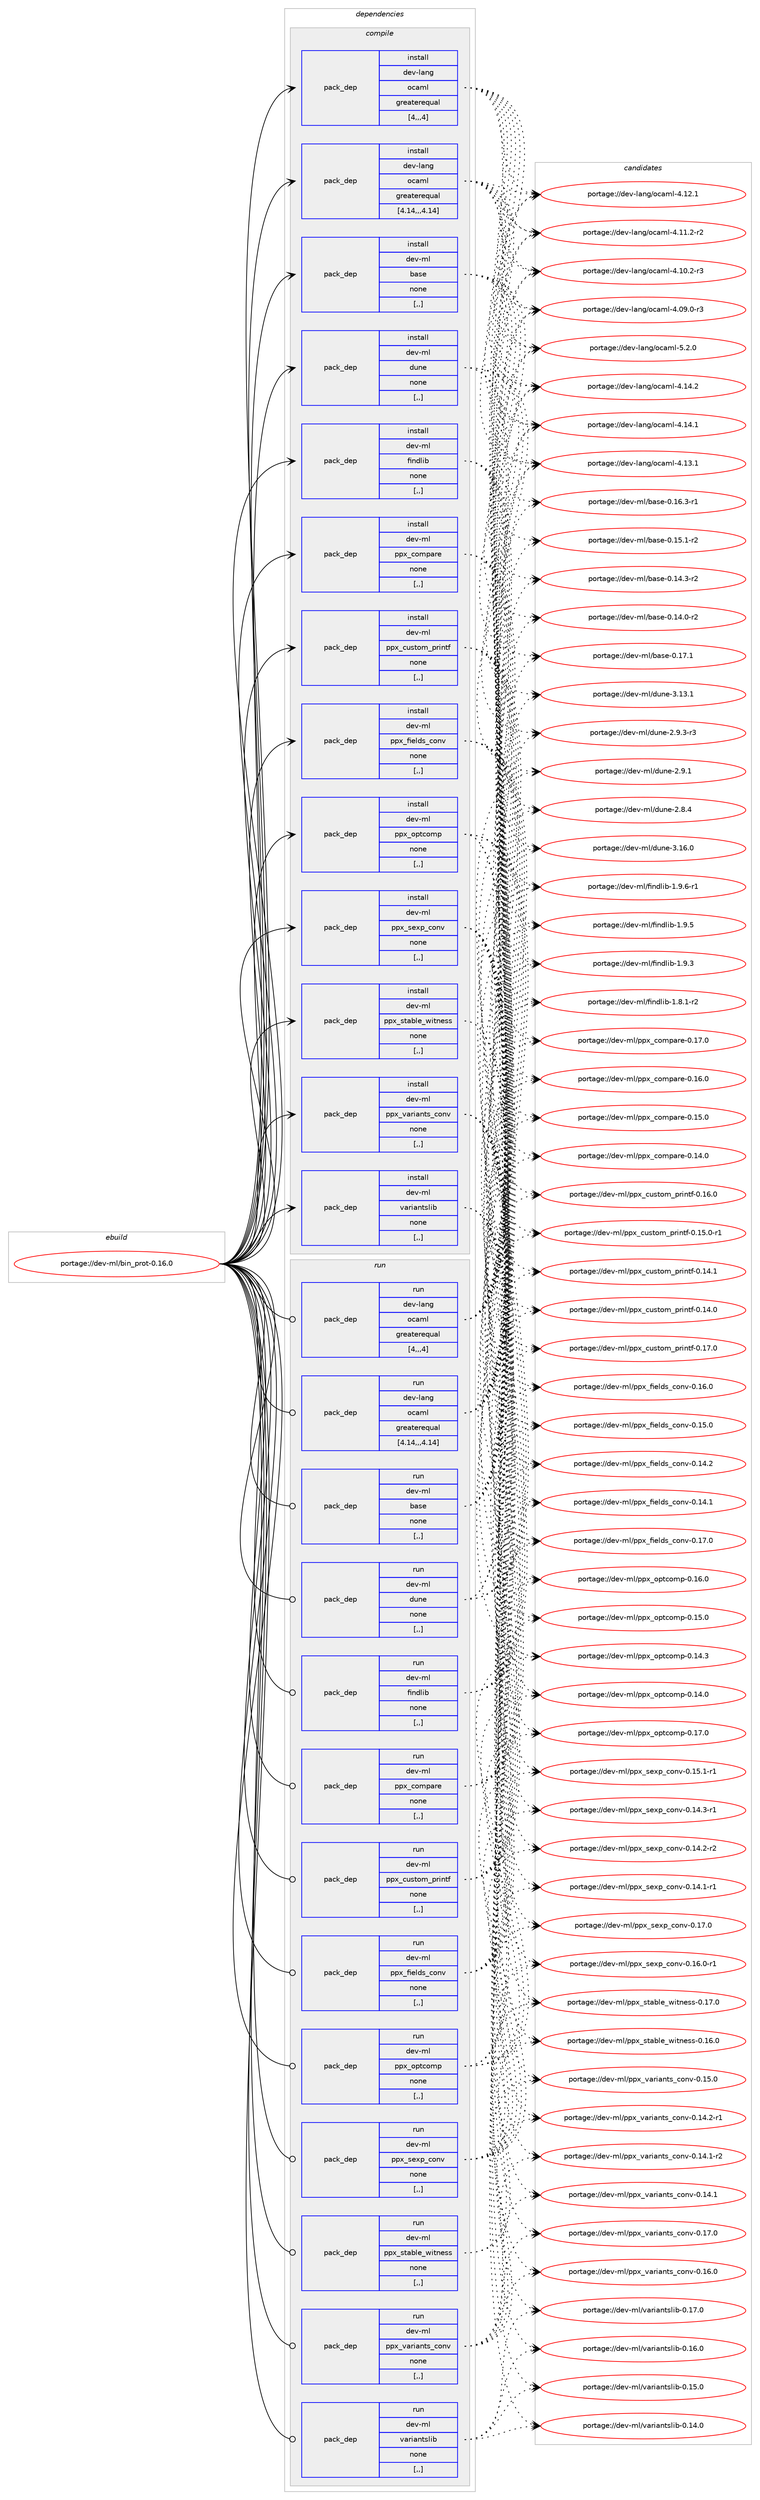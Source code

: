 digraph prolog {

# *************
# Graph options
# *************

newrank=true;
concentrate=true;
compound=true;
graph [rankdir=LR,fontname=Helvetica,fontsize=10,ranksep=1.5];#, ranksep=2.5, nodesep=0.2];
edge  [arrowhead=vee];
node  [fontname=Helvetica,fontsize=10];

# **********
# The ebuild
# **********

subgraph cluster_leftcol {
color=gray;
label=<<i>ebuild</i>>;
id [label="portage://dev-ml/bin_prot-0.16.0", color=red, width=4, href="../dev-ml/bin_prot-0.16.0.svg"];
}

# ****************
# The dependencies
# ****************

subgraph cluster_midcol {
color=gray;
label=<<i>dependencies</i>>;
subgraph cluster_compile {
fillcolor="#eeeeee";
style=filled;
label=<<i>compile</i>>;
subgraph pack447820 {
dependency612063 [label=<<TABLE BORDER="0" CELLBORDER="1" CELLSPACING="0" CELLPADDING="4" WIDTH="220"><TR><TD ROWSPAN="6" CELLPADDING="30">pack_dep</TD></TR><TR><TD WIDTH="110">install</TD></TR><TR><TD>dev-lang</TD></TR><TR><TD>ocaml</TD></TR><TR><TD>greaterequal</TD></TR><TR><TD>[4,,,4]</TD></TR></TABLE>>, shape=none, color=blue];
}
id:e -> dependency612063:w [weight=20,style="solid",arrowhead="vee"];
subgraph pack447821 {
dependency612064 [label=<<TABLE BORDER="0" CELLBORDER="1" CELLSPACING="0" CELLPADDING="4" WIDTH="220"><TR><TD ROWSPAN="6" CELLPADDING="30">pack_dep</TD></TR><TR><TD WIDTH="110">install</TD></TR><TR><TD>dev-lang</TD></TR><TR><TD>ocaml</TD></TR><TR><TD>greaterequal</TD></TR><TR><TD>[4.14,,,4.14]</TD></TR></TABLE>>, shape=none, color=blue];
}
id:e -> dependency612064:w [weight=20,style="solid",arrowhead="vee"];
subgraph pack447822 {
dependency612065 [label=<<TABLE BORDER="0" CELLBORDER="1" CELLSPACING="0" CELLPADDING="4" WIDTH="220"><TR><TD ROWSPAN="6" CELLPADDING="30">pack_dep</TD></TR><TR><TD WIDTH="110">install</TD></TR><TR><TD>dev-ml</TD></TR><TR><TD>base</TD></TR><TR><TD>none</TD></TR><TR><TD>[,,]</TD></TR></TABLE>>, shape=none, color=blue];
}
id:e -> dependency612065:w [weight=20,style="solid",arrowhead="vee"];
subgraph pack447823 {
dependency612066 [label=<<TABLE BORDER="0" CELLBORDER="1" CELLSPACING="0" CELLPADDING="4" WIDTH="220"><TR><TD ROWSPAN="6" CELLPADDING="30">pack_dep</TD></TR><TR><TD WIDTH="110">install</TD></TR><TR><TD>dev-ml</TD></TR><TR><TD>dune</TD></TR><TR><TD>none</TD></TR><TR><TD>[,,]</TD></TR></TABLE>>, shape=none, color=blue];
}
id:e -> dependency612066:w [weight=20,style="solid",arrowhead="vee"];
subgraph pack447824 {
dependency612067 [label=<<TABLE BORDER="0" CELLBORDER="1" CELLSPACING="0" CELLPADDING="4" WIDTH="220"><TR><TD ROWSPAN="6" CELLPADDING="30">pack_dep</TD></TR><TR><TD WIDTH="110">install</TD></TR><TR><TD>dev-ml</TD></TR><TR><TD>findlib</TD></TR><TR><TD>none</TD></TR><TR><TD>[,,]</TD></TR></TABLE>>, shape=none, color=blue];
}
id:e -> dependency612067:w [weight=20,style="solid",arrowhead="vee"];
subgraph pack447825 {
dependency612068 [label=<<TABLE BORDER="0" CELLBORDER="1" CELLSPACING="0" CELLPADDING="4" WIDTH="220"><TR><TD ROWSPAN="6" CELLPADDING="30">pack_dep</TD></TR><TR><TD WIDTH="110">install</TD></TR><TR><TD>dev-ml</TD></TR><TR><TD>ppx_compare</TD></TR><TR><TD>none</TD></TR><TR><TD>[,,]</TD></TR></TABLE>>, shape=none, color=blue];
}
id:e -> dependency612068:w [weight=20,style="solid",arrowhead="vee"];
subgraph pack447826 {
dependency612069 [label=<<TABLE BORDER="0" CELLBORDER="1" CELLSPACING="0" CELLPADDING="4" WIDTH="220"><TR><TD ROWSPAN="6" CELLPADDING="30">pack_dep</TD></TR><TR><TD WIDTH="110">install</TD></TR><TR><TD>dev-ml</TD></TR><TR><TD>ppx_custom_printf</TD></TR><TR><TD>none</TD></TR><TR><TD>[,,]</TD></TR></TABLE>>, shape=none, color=blue];
}
id:e -> dependency612069:w [weight=20,style="solid",arrowhead="vee"];
subgraph pack447827 {
dependency612070 [label=<<TABLE BORDER="0" CELLBORDER="1" CELLSPACING="0" CELLPADDING="4" WIDTH="220"><TR><TD ROWSPAN="6" CELLPADDING="30">pack_dep</TD></TR><TR><TD WIDTH="110">install</TD></TR><TR><TD>dev-ml</TD></TR><TR><TD>ppx_fields_conv</TD></TR><TR><TD>none</TD></TR><TR><TD>[,,]</TD></TR></TABLE>>, shape=none, color=blue];
}
id:e -> dependency612070:w [weight=20,style="solid",arrowhead="vee"];
subgraph pack447828 {
dependency612071 [label=<<TABLE BORDER="0" CELLBORDER="1" CELLSPACING="0" CELLPADDING="4" WIDTH="220"><TR><TD ROWSPAN="6" CELLPADDING="30">pack_dep</TD></TR><TR><TD WIDTH="110">install</TD></TR><TR><TD>dev-ml</TD></TR><TR><TD>ppx_optcomp</TD></TR><TR><TD>none</TD></TR><TR><TD>[,,]</TD></TR></TABLE>>, shape=none, color=blue];
}
id:e -> dependency612071:w [weight=20,style="solid",arrowhead="vee"];
subgraph pack447829 {
dependency612072 [label=<<TABLE BORDER="0" CELLBORDER="1" CELLSPACING="0" CELLPADDING="4" WIDTH="220"><TR><TD ROWSPAN="6" CELLPADDING="30">pack_dep</TD></TR><TR><TD WIDTH="110">install</TD></TR><TR><TD>dev-ml</TD></TR><TR><TD>ppx_sexp_conv</TD></TR><TR><TD>none</TD></TR><TR><TD>[,,]</TD></TR></TABLE>>, shape=none, color=blue];
}
id:e -> dependency612072:w [weight=20,style="solid",arrowhead="vee"];
subgraph pack447830 {
dependency612073 [label=<<TABLE BORDER="0" CELLBORDER="1" CELLSPACING="0" CELLPADDING="4" WIDTH="220"><TR><TD ROWSPAN="6" CELLPADDING="30">pack_dep</TD></TR><TR><TD WIDTH="110">install</TD></TR><TR><TD>dev-ml</TD></TR><TR><TD>ppx_stable_witness</TD></TR><TR><TD>none</TD></TR><TR><TD>[,,]</TD></TR></TABLE>>, shape=none, color=blue];
}
id:e -> dependency612073:w [weight=20,style="solid",arrowhead="vee"];
subgraph pack447831 {
dependency612074 [label=<<TABLE BORDER="0" CELLBORDER="1" CELLSPACING="0" CELLPADDING="4" WIDTH="220"><TR><TD ROWSPAN="6" CELLPADDING="30">pack_dep</TD></TR><TR><TD WIDTH="110">install</TD></TR><TR><TD>dev-ml</TD></TR><TR><TD>ppx_variants_conv</TD></TR><TR><TD>none</TD></TR><TR><TD>[,,]</TD></TR></TABLE>>, shape=none, color=blue];
}
id:e -> dependency612074:w [weight=20,style="solid",arrowhead="vee"];
subgraph pack447832 {
dependency612075 [label=<<TABLE BORDER="0" CELLBORDER="1" CELLSPACING="0" CELLPADDING="4" WIDTH="220"><TR><TD ROWSPAN="6" CELLPADDING="30">pack_dep</TD></TR><TR><TD WIDTH="110">install</TD></TR><TR><TD>dev-ml</TD></TR><TR><TD>variantslib</TD></TR><TR><TD>none</TD></TR><TR><TD>[,,]</TD></TR></TABLE>>, shape=none, color=blue];
}
id:e -> dependency612075:w [weight=20,style="solid",arrowhead="vee"];
}
subgraph cluster_compileandrun {
fillcolor="#eeeeee";
style=filled;
label=<<i>compile and run</i>>;
}
subgraph cluster_run {
fillcolor="#eeeeee";
style=filled;
label=<<i>run</i>>;
subgraph pack447833 {
dependency612076 [label=<<TABLE BORDER="0" CELLBORDER="1" CELLSPACING="0" CELLPADDING="4" WIDTH="220"><TR><TD ROWSPAN="6" CELLPADDING="30">pack_dep</TD></TR><TR><TD WIDTH="110">run</TD></TR><TR><TD>dev-lang</TD></TR><TR><TD>ocaml</TD></TR><TR><TD>greaterequal</TD></TR><TR><TD>[4,,,4]</TD></TR></TABLE>>, shape=none, color=blue];
}
id:e -> dependency612076:w [weight=20,style="solid",arrowhead="odot"];
subgraph pack447834 {
dependency612077 [label=<<TABLE BORDER="0" CELLBORDER="1" CELLSPACING="0" CELLPADDING="4" WIDTH="220"><TR><TD ROWSPAN="6" CELLPADDING="30">pack_dep</TD></TR><TR><TD WIDTH="110">run</TD></TR><TR><TD>dev-lang</TD></TR><TR><TD>ocaml</TD></TR><TR><TD>greaterequal</TD></TR><TR><TD>[4.14,,,4.14]</TD></TR></TABLE>>, shape=none, color=blue];
}
id:e -> dependency612077:w [weight=20,style="solid",arrowhead="odot"];
subgraph pack447835 {
dependency612078 [label=<<TABLE BORDER="0" CELLBORDER="1" CELLSPACING="0" CELLPADDING="4" WIDTH="220"><TR><TD ROWSPAN="6" CELLPADDING="30">pack_dep</TD></TR><TR><TD WIDTH="110">run</TD></TR><TR><TD>dev-ml</TD></TR><TR><TD>base</TD></TR><TR><TD>none</TD></TR><TR><TD>[,,]</TD></TR></TABLE>>, shape=none, color=blue];
}
id:e -> dependency612078:w [weight=20,style="solid",arrowhead="odot"];
subgraph pack447836 {
dependency612079 [label=<<TABLE BORDER="0" CELLBORDER="1" CELLSPACING="0" CELLPADDING="4" WIDTH="220"><TR><TD ROWSPAN="6" CELLPADDING="30">pack_dep</TD></TR><TR><TD WIDTH="110">run</TD></TR><TR><TD>dev-ml</TD></TR><TR><TD>dune</TD></TR><TR><TD>none</TD></TR><TR><TD>[,,]</TD></TR></TABLE>>, shape=none, color=blue];
}
id:e -> dependency612079:w [weight=20,style="solid",arrowhead="odot"];
subgraph pack447837 {
dependency612080 [label=<<TABLE BORDER="0" CELLBORDER="1" CELLSPACING="0" CELLPADDING="4" WIDTH="220"><TR><TD ROWSPAN="6" CELLPADDING="30">pack_dep</TD></TR><TR><TD WIDTH="110">run</TD></TR><TR><TD>dev-ml</TD></TR><TR><TD>findlib</TD></TR><TR><TD>none</TD></TR><TR><TD>[,,]</TD></TR></TABLE>>, shape=none, color=blue];
}
id:e -> dependency612080:w [weight=20,style="solid",arrowhead="odot"];
subgraph pack447838 {
dependency612081 [label=<<TABLE BORDER="0" CELLBORDER="1" CELLSPACING="0" CELLPADDING="4" WIDTH="220"><TR><TD ROWSPAN="6" CELLPADDING="30">pack_dep</TD></TR><TR><TD WIDTH="110">run</TD></TR><TR><TD>dev-ml</TD></TR><TR><TD>ppx_compare</TD></TR><TR><TD>none</TD></TR><TR><TD>[,,]</TD></TR></TABLE>>, shape=none, color=blue];
}
id:e -> dependency612081:w [weight=20,style="solid",arrowhead="odot"];
subgraph pack447839 {
dependency612082 [label=<<TABLE BORDER="0" CELLBORDER="1" CELLSPACING="0" CELLPADDING="4" WIDTH="220"><TR><TD ROWSPAN="6" CELLPADDING="30">pack_dep</TD></TR><TR><TD WIDTH="110">run</TD></TR><TR><TD>dev-ml</TD></TR><TR><TD>ppx_custom_printf</TD></TR><TR><TD>none</TD></TR><TR><TD>[,,]</TD></TR></TABLE>>, shape=none, color=blue];
}
id:e -> dependency612082:w [weight=20,style="solid",arrowhead="odot"];
subgraph pack447840 {
dependency612083 [label=<<TABLE BORDER="0" CELLBORDER="1" CELLSPACING="0" CELLPADDING="4" WIDTH="220"><TR><TD ROWSPAN="6" CELLPADDING="30">pack_dep</TD></TR><TR><TD WIDTH="110">run</TD></TR><TR><TD>dev-ml</TD></TR><TR><TD>ppx_fields_conv</TD></TR><TR><TD>none</TD></TR><TR><TD>[,,]</TD></TR></TABLE>>, shape=none, color=blue];
}
id:e -> dependency612083:w [weight=20,style="solid",arrowhead="odot"];
subgraph pack447841 {
dependency612084 [label=<<TABLE BORDER="0" CELLBORDER="1" CELLSPACING="0" CELLPADDING="4" WIDTH="220"><TR><TD ROWSPAN="6" CELLPADDING="30">pack_dep</TD></TR><TR><TD WIDTH="110">run</TD></TR><TR><TD>dev-ml</TD></TR><TR><TD>ppx_optcomp</TD></TR><TR><TD>none</TD></TR><TR><TD>[,,]</TD></TR></TABLE>>, shape=none, color=blue];
}
id:e -> dependency612084:w [weight=20,style="solid",arrowhead="odot"];
subgraph pack447842 {
dependency612085 [label=<<TABLE BORDER="0" CELLBORDER="1" CELLSPACING="0" CELLPADDING="4" WIDTH="220"><TR><TD ROWSPAN="6" CELLPADDING="30">pack_dep</TD></TR><TR><TD WIDTH="110">run</TD></TR><TR><TD>dev-ml</TD></TR><TR><TD>ppx_sexp_conv</TD></TR><TR><TD>none</TD></TR><TR><TD>[,,]</TD></TR></TABLE>>, shape=none, color=blue];
}
id:e -> dependency612085:w [weight=20,style="solid",arrowhead="odot"];
subgraph pack447843 {
dependency612086 [label=<<TABLE BORDER="0" CELLBORDER="1" CELLSPACING="0" CELLPADDING="4" WIDTH="220"><TR><TD ROWSPAN="6" CELLPADDING="30">pack_dep</TD></TR><TR><TD WIDTH="110">run</TD></TR><TR><TD>dev-ml</TD></TR><TR><TD>ppx_stable_witness</TD></TR><TR><TD>none</TD></TR><TR><TD>[,,]</TD></TR></TABLE>>, shape=none, color=blue];
}
id:e -> dependency612086:w [weight=20,style="solid",arrowhead="odot"];
subgraph pack447844 {
dependency612087 [label=<<TABLE BORDER="0" CELLBORDER="1" CELLSPACING="0" CELLPADDING="4" WIDTH="220"><TR><TD ROWSPAN="6" CELLPADDING="30">pack_dep</TD></TR><TR><TD WIDTH="110">run</TD></TR><TR><TD>dev-ml</TD></TR><TR><TD>ppx_variants_conv</TD></TR><TR><TD>none</TD></TR><TR><TD>[,,]</TD></TR></TABLE>>, shape=none, color=blue];
}
id:e -> dependency612087:w [weight=20,style="solid",arrowhead="odot"];
subgraph pack447845 {
dependency612088 [label=<<TABLE BORDER="0" CELLBORDER="1" CELLSPACING="0" CELLPADDING="4" WIDTH="220"><TR><TD ROWSPAN="6" CELLPADDING="30">pack_dep</TD></TR><TR><TD WIDTH="110">run</TD></TR><TR><TD>dev-ml</TD></TR><TR><TD>variantslib</TD></TR><TR><TD>none</TD></TR><TR><TD>[,,]</TD></TR></TABLE>>, shape=none, color=blue];
}
id:e -> dependency612088:w [weight=20,style="solid",arrowhead="odot"];
}
}

# **************
# The candidates
# **************

subgraph cluster_choices {
rank=same;
color=gray;
label=<<i>candidates</i>>;

subgraph choice447820 {
color=black;
nodesep=1;
choice1001011184510897110103471119997109108455346504648 [label="portage://dev-lang/ocaml-5.2.0", color=red, width=4,href="../dev-lang/ocaml-5.2.0.svg"];
choice100101118451089711010347111999710910845524649524650 [label="portage://dev-lang/ocaml-4.14.2", color=red, width=4,href="../dev-lang/ocaml-4.14.2.svg"];
choice100101118451089711010347111999710910845524649524649 [label="portage://dev-lang/ocaml-4.14.1", color=red, width=4,href="../dev-lang/ocaml-4.14.1.svg"];
choice100101118451089711010347111999710910845524649514649 [label="portage://dev-lang/ocaml-4.13.1", color=red, width=4,href="../dev-lang/ocaml-4.13.1.svg"];
choice100101118451089711010347111999710910845524649504649 [label="portage://dev-lang/ocaml-4.12.1", color=red, width=4,href="../dev-lang/ocaml-4.12.1.svg"];
choice1001011184510897110103471119997109108455246494946504511450 [label="portage://dev-lang/ocaml-4.11.2-r2", color=red, width=4,href="../dev-lang/ocaml-4.11.2-r2.svg"];
choice1001011184510897110103471119997109108455246494846504511451 [label="portage://dev-lang/ocaml-4.10.2-r3", color=red, width=4,href="../dev-lang/ocaml-4.10.2-r3.svg"];
choice1001011184510897110103471119997109108455246485746484511451 [label="portage://dev-lang/ocaml-4.09.0-r3", color=red, width=4,href="../dev-lang/ocaml-4.09.0-r3.svg"];
dependency612063:e -> choice1001011184510897110103471119997109108455346504648:w [style=dotted,weight="100"];
dependency612063:e -> choice100101118451089711010347111999710910845524649524650:w [style=dotted,weight="100"];
dependency612063:e -> choice100101118451089711010347111999710910845524649524649:w [style=dotted,weight="100"];
dependency612063:e -> choice100101118451089711010347111999710910845524649514649:w [style=dotted,weight="100"];
dependency612063:e -> choice100101118451089711010347111999710910845524649504649:w [style=dotted,weight="100"];
dependency612063:e -> choice1001011184510897110103471119997109108455246494946504511450:w [style=dotted,weight="100"];
dependency612063:e -> choice1001011184510897110103471119997109108455246494846504511451:w [style=dotted,weight="100"];
dependency612063:e -> choice1001011184510897110103471119997109108455246485746484511451:w [style=dotted,weight="100"];
}
subgraph choice447821 {
color=black;
nodesep=1;
choice1001011184510897110103471119997109108455346504648 [label="portage://dev-lang/ocaml-5.2.0", color=red, width=4,href="../dev-lang/ocaml-5.2.0.svg"];
choice100101118451089711010347111999710910845524649524650 [label="portage://dev-lang/ocaml-4.14.2", color=red, width=4,href="../dev-lang/ocaml-4.14.2.svg"];
choice100101118451089711010347111999710910845524649524649 [label="portage://dev-lang/ocaml-4.14.1", color=red, width=4,href="../dev-lang/ocaml-4.14.1.svg"];
choice100101118451089711010347111999710910845524649514649 [label="portage://dev-lang/ocaml-4.13.1", color=red, width=4,href="../dev-lang/ocaml-4.13.1.svg"];
choice100101118451089711010347111999710910845524649504649 [label="portage://dev-lang/ocaml-4.12.1", color=red, width=4,href="../dev-lang/ocaml-4.12.1.svg"];
choice1001011184510897110103471119997109108455246494946504511450 [label="portage://dev-lang/ocaml-4.11.2-r2", color=red, width=4,href="../dev-lang/ocaml-4.11.2-r2.svg"];
choice1001011184510897110103471119997109108455246494846504511451 [label="portage://dev-lang/ocaml-4.10.2-r3", color=red, width=4,href="../dev-lang/ocaml-4.10.2-r3.svg"];
choice1001011184510897110103471119997109108455246485746484511451 [label="portage://dev-lang/ocaml-4.09.0-r3", color=red, width=4,href="../dev-lang/ocaml-4.09.0-r3.svg"];
dependency612064:e -> choice1001011184510897110103471119997109108455346504648:w [style=dotted,weight="100"];
dependency612064:e -> choice100101118451089711010347111999710910845524649524650:w [style=dotted,weight="100"];
dependency612064:e -> choice100101118451089711010347111999710910845524649524649:w [style=dotted,weight="100"];
dependency612064:e -> choice100101118451089711010347111999710910845524649514649:w [style=dotted,weight="100"];
dependency612064:e -> choice100101118451089711010347111999710910845524649504649:w [style=dotted,weight="100"];
dependency612064:e -> choice1001011184510897110103471119997109108455246494946504511450:w [style=dotted,weight="100"];
dependency612064:e -> choice1001011184510897110103471119997109108455246494846504511451:w [style=dotted,weight="100"];
dependency612064:e -> choice1001011184510897110103471119997109108455246485746484511451:w [style=dotted,weight="100"];
}
subgraph choice447822 {
color=black;
nodesep=1;
choice1001011184510910847989711510145484649554649 [label="portage://dev-ml/base-0.17.1", color=red, width=4,href="../dev-ml/base-0.17.1.svg"];
choice10010111845109108479897115101454846495446514511449 [label="portage://dev-ml/base-0.16.3-r1", color=red, width=4,href="../dev-ml/base-0.16.3-r1.svg"];
choice10010111845109108479897115101454846495346494511450 [label="portage://dev-ml/base-0.15.1-r2", color=red, width=4,href="../dev-ml/base-0.15.1-r2.svg"];
choice10010111845109108479897115101454846495246514511450 [label="portage://dev-ml/base-0.14.3-r2", color=red, width=4,href="../dev-ml/base-0.14.3-r2.svg"];
choice10010111845109108479897115101454846495246484511450 [label="portage://dev-ml/base-0.14.0-r2", color=red, width=4,href="../dev-ml/base-0.14.0-r2.svg"];
dependency612065:e -> choice1001011184510910847989711510145484649554649:w [style=dotted,weight="100"];
dependency612065:e -> choice10010111845109108479897115101454846495446514511449:w [style=dotted,weight="100"];
dependency612065:e -> choice10010111845109108479897115101454846495346494511450:w [style=dotted,weight="100"];
dependency612065:e -> choice10010111845109108479897115101454846495246514511450:w [style=dotted,weight="100"];
dependency612065:e -> choice10010111845109108479897115101454846495246484511450:w [style=dotted,weight="100"];
}
subgraph choice447823 {
color=black;
nodesep=1;
choice100101118451091084710011711010145514649544648 [label="portage://dev-ml/dune-3.16.0", color=red, width=4,href="../dev-ml/dune-3.16.0.svg"];
choice100101118451091084710011711010145514649514649 [label="portage://dev-ml/dune-3.13.1", color=red, width=4,href="../dev-ml/dune-3.13.1.svg"];
choice10010111845109108471001171101014550465746514511451 [label="portage://dev-ml/dune-2.9.3-r3", color=red, width=4,href="../dev-ml/dune-2.9.3-r3.svg"];
choice1001011184510910847100117110101455046574649 [label="portage://dev-ml/dune-2.9.1", color=red, width=4,href="../dev-ml/dune-2.9.1.svg"];
choice1001011184510910847100117110101455046564652 [label="portage://dev-ml/dune-2.8.4", color=red, width=4,href="../dev-ml/dune-2.8.4.svg"];
dependency612066:e -> choice100101118451091084710011711010145514649544648:w [style=dotted,weight="100"];
dependency612066:e -> choice100101118451091084710011711010145514649514649:w [style=dotted,weight="100"];
dependency612066:e -> choice10010111845109108471001171101014550465746514511451:w [style=dotted,weight="100"];
dependency612066:e -> choice1001011184510910847100117110101455046574649:w [style=dotted,weight="100"];
dependency612066:e -> choice1001011184510910847100117110101455046564652:w [style=dotted,weight="100"];
}
subgraph choice447824 {
color=black;
nodesep=1;
choice1001011184510910847102105110100108105984549465746544511449 [label="portage://dev-ml/findlib-1.9.6-r1", color=red, width=4,href="../dev-ml/findlib-1.9.6-r1.svg"];
choice100101118451091084710210511010010810598454946574653 [label="portage://dev-ml/findlib-1.9.5", color=red, width=4,href="../dev-ml/findlib-1.9.5.svg"];
choice100101118451091084710210511010010810598454946574651 [label="portage://dev-ml/findlib-1.9.3", color=red, width=4,href="../dev-ml/findlib-1.9.3.svg"];
choice1001011184510910847102105110100108105984549465646494511450 [label="portage://dev-ml/findlib-1.8.1-r2", color=red, width=4,href="../dev-ml/findlib-1.8.1-r2.svg"];
dependency612067:e -> choice1001011184510910847102105110100108105984549465746544511449:w [style=dotted,weight="100"];
dependency612067:e -> choice100101118451091084710210511010010810598454946574653:w [style=dotted,weight="100"];
dependency612067:e -> choice100101118451091084710210511010010810598454946574651:w [style=dotted,weight="100"];
dependency612067:e -> choice1001011184510910847102105110100108105984549465646494511450:w [style=dotted,weight="100"];
}
subgraph choice447825 {
color=black;
nodesep=1;
choice100101118451091084711211212095991111091129711410145484649554648 [label="portage://dev-ml/ppx_compare-0.17.0", color=red, width=4,href="../dev-ml/ppx_compare-0.17.0.svg"];
choice100101118451091084711211212095991111091129711410145484649544648 [label="portage://dev-ml/ppx_compare-0.16.0", color=red, width=4,href="../dev-ml/ppx_compare-0.16.0.svg"];
choice100101118451091084711211212095991111091129711410145484649534648 [label="portage://dev-ml/ppx_compare-0.15.0", color=red, width=4,href="../dev-ml/ppx_compare-0.15.0.svg"];
choice100101118451091084711211212095991111091129711410145484649524648 [label="portage://dev-ml/ppx_compare-0.14.0", color=red, width=4,href="../dev-ml/ppx_compare-0.14.0.svg"];
dependency612068:e -> choice100101118451091084711211212095991111091129711410145484649554648:w [style=dotted,weight="100"];
dependency612068:e -> choice100101118451091084711211212095991111091129711410145484649544648:w [style=dotted,weight="100"];
dependency612068:e -> choice100101118451091084711211212095991111091129711410145484649534648:w [style=dotted,weight="100"];
dependency612068:e -> choice100101118451091084711211212095991111091129711410145484649524648:w [style=dotted,weight="100"];
}
subgraph choice447826 {
color=black;
nodesep=1;
choice100101118451091084711211212095991171151161111099511211410511011610245484649554648 [label="portage://dev-ml/ppx_custom_printf-0.17.0", color=red, width=4,href="../dev-ml/ppx_custom_printf-0.17.0.svg"];
choice100101118451091084711211212095991171151161111099511211410511011610245484649544648 [label="portage://dev-ml/ppx_custom_printf-0.16.0", color=red, width=4,href="../dev-ml/ppx_custom_printf-0.16.0.svg"];
choice1001011184510910847112112120959911711511611110995112114105110116102454846495346484511449 [label="portage://dev-ml/ppx_custom_printf-0.15.0-r1", color=red, width=4,href="../dev-ml/ppx_custom_printf-0.15.0-r1.svg"];
choice100101118451091084711211212095991171151161111099511211410511011610245484649524649 [label="portage://dev-ml/ppx_custom_printf-0.14.1", color=red, width=4,href="../dev-ml/ppx_custom_printf-0.14.1.svg"];
choice100101118451091084711211212095991171151161111099511211410511011610245484649524648 [label="portage://dev-ml/ppx_custom_printf-0.14.0", color=red, width=4,href="../dev-ml/ppx_custom_printf-0.14.0.svg"];
dependency612069:e -> choice100101118451091084711211212095991171151161111099511211410511011610245484649554648:w [style=dotted,weight="100"];
dependency612069:e -> choice100101118451091084711211212095991171151161111099511211410511011610245484649544648:w [style=dotted,weight="100"];
dependency612069:e -> choice1001011184510910847112112120959911711511611110995112114105110116102454846495346484511449:w [style=dotted,weight="100"];
dependency612069:e -> choice100101118451091084711211212095991171151161111099511211410511011610245484649524649:w [style=dotted,weight="100"];
dependency612069:e -> choice100101118451091084711211212095991171151161111099511211410511011610245484649524648:w [style=dotted,weight="100"];
}
subgraph choice447827 {
color=black;
nodesep=1;
choice100101118451091084711211212095102105101108100115959911111011845484649554648 [label="portage://dev-ml/ppx_fields_conv-0.17.0", color=red, width=4,href="../dev-ml/ppx_fields_conv-0.17.0.svg"];
choice100101118451091084711211212095102105101108100115959911111011845484649544648 [label="portage://dev-ml/ppx_fields_conv-0.16.0", color=red, width=4,href="../dev-ml/ppx_fields_conv-0.16.0.svg"];
choice100101118451091084711211212095102105101108100115959911111011845484649534648 [label="portage://dev-ml/ppx_fields_conv-0.15.0", color=red, width=4,href="../dev-ml/ppx_fields_conv-0.15.0.svg"];
choice100101118451091084711211212095102105101108100115959911111011845484649524650 [label="portage://dev-ml/ppx_fields_conv-0.14.2", color=red, width=4,href="../dev-ml/ppx_fields_conv-0.14.2.svg"];
choice100101118451091084711211212095102105101108100115959911111011845484649524649 [label="portage://dev-ml/ppx_fields_conv-0.14.1", color=red, width=4,href="../dev-ml/ppx_fields_conv-0.14.1.svg"];
dependency612070:e -> choice100101118451091084711211212095102105101108100115959911111011845484649554648:w [style=dotted,weight="100"];
dependency612070:e -> choice100101118451091084711211212095102105101108100115959911111011845484649544648:w [style=dotted,weight="100"];
dependency612070:e -> choice100101118451091084711211212095102105101108100115959911111011845484649534648:w [style=dotted,weight="100"];
dependency612070:e -> choice100101118451091084711211212095102105101108100115959911111011845484649524650:w [style=dotted,weight="100"];
dependency612070:e -> choice100101118451091084711211212095102105101108100115959911111011845484649524649:w [style=dotted,weight="100"];
}
subgraph choice447828 {
color=black;
nodesep=1;
choice1001011184510910847112112120951111121169911110911245484649554648 [label="portage://dev-ml/ppx_optcomp-0.17.0", color=red, width=4,href="../dev-ml/ppx_optcomp-0.17.0.svg"];
choice1001011184510910847112112120951111121169911110911245484649544648 [label="portage://dev-ml/ppx_optcomp-0.16.0", color=red, width=4,href="../dev-ml/ppx_optcomp-0.16.0.svg"];
choice1001011184510910847112112120951111121169911110911245484649534648 [label="portage://dev-ml/ppx_optcomp-0.15.0", color=red, width=4,href="../dev-ml/ppx_optcomp-0.15.0.svg"];
choice1001011184510910847112112120951111121169911110911245484649524651 [label="portage://dev-ml/ppx_optcomp-0.14.3", color=red, width=4,href="../dev-ml/ppx_optcomp-0.14.3.svg"];
choice1001011184510910847112112120951111121169911110911245484649524648 [label="portage://dev-ml/ppx_optcomp-0.14.0", color=red, width=4,href="../dev-ml/ppx_optcomp-0.14.0.svg"];
dependency612071:e -> choice1001011184510910847112112120951111121169911110911245484649554648:w [style=dotted,weight="100"];
dependency612071:e -> choice1001011184510910847112112120951111121169911110911245484649544648:w [style=dotted,weight="100"];
dependency612071:e -> choice1001011184510910847112112120951111121169911110911245484649534648:w [style=dotted,weight="100"];
dependency612071:e -> choice1001011184510910847112112120951111121169911110911245484649524651:w [style=dotted,weight="100"];
dependency612071:e -> choice1001011184510910847112112120951111121169911110911245484649524648:w [style=dotted,weight="100"];
}
subgraph choice447829 {
color=black;
nodesep=1;
choice100101118451091084711211212095115101120112959911111011845484649554648 [label="portage://dev-ml/ppx_sexp_conv-0.17.0", color=red, width=4,href="../dev-ml/ppx_sexp_conv-0.17.0.svg"];
choice1001011184510910847112112120951151011201129599111110118454846495446484511449 [label="portage://dev-ml/ppx_sexp_conv-0.16.0-r1", color=red, width=4,href="../dev-ml/ppx_sexp_conv-0.16.0-r1.svg"];
choice1001011184510910847112112120951151011201129599111110118454846495346494511449 [label="portage://dev-ml/ppx_sexp_conv-0.15.1-r1", color=red, width=4,href="../dev-ml/ppx_sexp_conv-0.15.1-r1.svg"];
choice1001011184510910847112112120951151011201129599111110118454846495246514511449 [label="portage://dev-ml/ppx_sexp_conv-0.14.3-r1", color=red, width=4,href="../dev-ml/ppx_sexp_conv-0.14.3-r1.svg"];
choice1001011184510910847112112120951151011201129599111110118454846495246504511450 [label="portage://dev-ml/ppx_sexp_conv-0.14.2-r2", color=red, width=4,href="../dev-ml/ppx_sexp_conv-0.14.2-r2.svg"];
choice1001011184510910847112112120951151011201129599111110118454846495246494511449 [label="portage://dev-ml/ppx_sexp_conv-0.14.1-r1", color=red, width=4,href="../dev-ml/ppx_sexp_conv-0.14.1-r1.svg"];
dependency612072:e -> choice100101118451091084711211212095115101120112959911111011845484649554648:w [style=dotted,weight="100"];
dependency612072:e -> choice1001011184510910847112112120951151011201129599111110118454846495446484511449:w [style=dotted,weight="100"];
dependency612072:e -> choice1001011184510910847112112120951151011201129599111110118454846495346494511449:w [style=dotted,weight="100"];
dependency612072:e -> choice1001011184510910847112112120951151011201129599111110118454846495246514511449:w [style=dotted,weight="100"];
dependency612072:e -> choice1001011184510910847112112120951151011201129599111110118454846495246504511450:w [style=dotted,weight="100"];
dependency612072:e -> choice1001011184510910847112112120951151011201129599111110118454846495246494511449:w [style=dotted,weight="100"];
}
subgraph choice447830 {
color=black;
nodesep=1;
choice10010111845109108471121121209511511697981081019511910511611010111511545484649554648 [label="portage://dev-ml/ppx_stable_witness-0.17.0", color=red, width=4,href="../dev-ml/ppx_stable_witness-0.17.0.svg"];
choice10010111845109108471121121209511511697981081019511910511611010111511545484649544648 [label="portage://dev-ml/ppx_stable_witness-0.16.0", color=red, width=4,href="../dev-ml/ppx_stable_witness-0.16.0.svg"];
dependency612073:e -> choice10010111845109108471121121209511511697981081019511910511611010111511545484649554648:w [style=dotted,weight="100"];
dependency612073:e -> choice10010111845109108471121121209511511697981081019511910511611010111511545484649544648:w [style=dotted,weight="100"];
}
subgraph choice447831 {
color=black;
nodesep=1;
choice1001011184510910847112112120951189711410597110116115959911111011845484649554648 [label="portage://dev-ml/ppx_variants_conv-0.17.0", color=red, width=4,href="../dev-ml/ppx_variants_conv-0.17.0.svg"];
choice1001011184510910847112112120951189711410597110116115959911111011845484649544648 [label="portage://dev-ml/ppx_variants_conv-0.16.0", color=red, width=4,href="../dev-ml/ppx_variants_conv-0.16.0.svg"];
choice1001011184510910847112112120951189711410597110116115959911111011845484649534648 [label="portage://dev-ml/ppx_variants_conv-0.15.0", color=red, width=4,href="../dev-ml/ppx_variants_conv-0.15.0.svg"];
choice10010111845109108471121121209511897114105971101161159599111110118454846495246504511449 [label="portage://dev-ml/ppx_variants_conv-0.14.2-r1", color=red, width=4,href="../dev-ml/ppx_variants_conv-0.14.2-r1.svg"];
choice10010111845109108471121121209511897114105971101161159599111110118454846495246494511450 [label="portage://dev-ml/ppx_variants_conv-0.14.1-r2", color=red, width=4,href="../dev-ml/ppx_variants_conv-0.14.1-r2.svg"];
choice1001011184510910847112112120951189711410597110116115959911111011845484649524649 [label="portage://dev-ml/ppx_variants_conv-0.14.1", color=red, width=4,href="../dev-ml/ppx_variants_conv-0.14.1.svg"];
dependency612074:e -> choice1001011184510910847112112120951189711410597110116115959911111011845484649554648:w [style=dotted,weight="100"];
dependency612074:e -> choice1001011184510910847112112120951189711410597110116115959911111011845484649544648:w [style=dotted,weight="100"];
dependency612074:e -> choice1001011184510910847112112120951189711410597110116115959911111011845484649534648:w [style=dotted,weight="100"];
dependency612074:e -> choice10010111845109108471121121209511897114105971101161159599111110118454846495246504511449:w [style=dotted,weight="100"];
dependency612074:e -> choice10010111845109108471121121209511897114105971101161159599111110118454846495246494511450:w [style=dotted,weight="100"];
dependency612074:e -> choice1001011184510910847112112120951189711410597110116115959911111011845484649524649:w [style=dotted,weight="100"];
}
subgraph choice447832 {
color=black;
nodesep=1;
choice100101118451091084711897114105971101161151081059845484649554648 [label="portage://dev-ml/variantslib-0.17.0", color=red, width=4,href="../dev-ml/variantslib-0.17.0.svg"];
choice100101118451091084711897114105971101161151081059845484649544648 [label="portage://dev-ml/variantslib-0.16.0", color=red, width=4,href="../dev-ml/variantslib-0.16.0.svg"];
choice100101118451091084711897114105971101161151081059845484649534648 [label="portage://dev-ml/variantslib-0.15.0", color=red, width=4,href="../dev-ml/variantslib-0.15.0.svg"];
choice100101118451091084711897114105971101161151081059845484649524648 [label="portage://dev-ml/variantslib-0.14.0", color=red, width=4,href="../dev-ml/variantslib-0.14.0.svg"];
dependency612075:e -> choice100101118451091084711897114105971101161151081059845484649554648:w [style=dotted,weight="100"];
dependency612075:e -> choice100101118451091084711897114105971101161151081059845484649544648:w [style=dotted,weight="100"];
dependency612075:e -> choice100101118451091084711897114105971101161151081059845484649534648:w [style=dotted,weight="100"];
dependency612075:e -> choice100101118451091084711897114105971101161151081059845484649524648:w [style=dotted,weight="100"];
}
subgraph choice447833 {
color=black;
nodesep=1;
choice1001011184510897110103471119997109108455346504648 [label="portage://dev-lang/ocaml-5.2.0", color=red, width=4,href="../dev-lang/ocaml-5.2.0.svg"];
choice100101118451089711010347111999710910845524649524650 [label="portage://dev-lang/ocaml-4.14.2", color=red, width=4,href="../dev-lang/ocaml-4.14.2.svg"];
choice100101118451089711010347111999710910845524649524649 [label="portage://dev-lang/ocaml-4.14.1", color=red, width=4,href="../dev-lang/ocaml-4.14.1.svg"];
choice100101118451089711010347111999710910845524649514649 [label="portage://dev-lang/ocaml-4.13.1", color=red, width=4,href="../dev-lang/ocaml-4.13.1.svg"];
choice100101118451089711010347111999710910845524649504649 [label="portage://dev-lang/ocaml-4.12.1", color=red, width=4,href="../dev-lang/ocaml-4.12.1.svg"];
choice1001011184510897110103471119997109108455246494946504511450 [label="portage://dev-lang/ocaml-4.11.2-r2", color=red, width=4,href="../dev-lang/ocaml-4.11.2-r2.svg"];
choice1001011184510897110103471119997109108455246494846504511451 [label="portage://dev-lang/ocaml-4.10.2-r3", color=red, width=4,href="../dev-lang/ocaml-4.10.2-r3.svg"];
choice1001011184510897110103471119997109108455246485746484511451 [label="portage://dev-lang/ocaml-4.09.0-r3", color=red, width=4,href="../dev-lang/ocaml-4.09.0-r3.svg"];
dependency612076:e -> choice1001011184510897110103471119997109108455346504648:w [style=dotted,weight="100"];
dependency612076:e -> choice100101118451089711010347111999710910845524649524650:w [style=dotted,weight="100"];
dependency612076:e -> choice100101118451089711010347111999710910845524649524649:w [style=dotted,weight="100"];
dependency612076:e -> choice100101118451089711010347111999710910845524649514649:w [style=dotted,weight="100"];
dependency612076:e -> choice100101118451089711010347111999710910845524649504649:w [style=dotted,weight="100"];
dependency612076:e -> choice1001011184510897110103471119997109108455246494946504511450:w [style=dotted,weight="100"];
dependency612076:e -> choice1001011184510897110103471119997109108455246494846504511451:w [style=dotted,weight="100"];
dependency612076:e -> choice1001011184510897110103471119997109108455246485746484511451:w [style=dotted,weight="100"];
}
subgraph choice447834 {
color=black;
nodesep=1;
choice1001011184510897110103471119997109108455346504648 [label="portage://dev-lang/ocaml-5.2.0", color=red, width=4,href="../dev-lang/ocaml-5.2.0.svg"];
choice100101118451089711010347111999710910845524649524650 [label="portage://dev-lang/ocaml-4.14.2", color=red, width=4,href="../dev-lang/ocaml-4.14.2.svg"];
choice100101118451089711010347111999710910845524649524649 [label="portage://dev-lang/ocaml-4.14.1", color=red, width=4,href="../dev-lang/ocaml-4.14.1.svg"];
choice100101118451089711010347111999710910845524649514649 [label="portage://dev-lang/ocaml-4.13.1", color=red, width=4,href="../dev-lang/ocaml-4.13.1.svg"];
choice100101118451089711010347111999710910845524649504649 [label="portage://dev-lang/ocaml-4.12.1", color=red, width=4,href="../dev-lang/ocaml-4.12.1.svg"];
choice1001011184510897110103471119997109108455246494946504511450 [label="portage://dev-lang/ocaml-4.11.2-r2", color=red, width=4,href="../dev-lang/ocaml-4.11.2-r2.svg"];
choice1001011184510897110103471119997109108455246494846504511451 [label="portage://dev-lang/ocaml-4.10.2-r3", color=red, width=4,href="../dev-lang/ocaml-4.10.2-r3.svg"];
choice1001011184510897110103471119997109108455246485746484511451 [label="portage://dev-lang/ocaml-4.09.0-r3", color=red, width=4,href="../dev-lang/ocaml-4.09.0-r3.svg"];
dependency612077:e -> choice1001011184510897110103471119997109108455346504648:w [style=dotted,weight="100"];
dependency612077:e -> choice100101118451089711010347111999710910845524649524650:w [style=dotted,weight="100"];
dependency612077:e -> choice100101118451089711010347111999710910845524649524649:w [style=dotted,weight="100"];
dependency612077:e -> choice100101118451089711010347111999710910845524649514649:w [style=dotted,weight="100"];
dependency612077:e -> choice100101118451089711010347111999710910845524649504649:w [style=dotted,weight="100"];
dependency612077:e -> choice1001011184510897110103471119997109108455246494946504511450:w [style=dotted,weight="100"];
dependency612077:e -> choice1001011184510897110103471119997109108455246494846504511451:w [style=dotted,weight="100"];
dependency612077:e -> choice1001011184510897110103471119997109108455246485746484511451:w [style=dotted,weight="100"];
}
subgraph choice447835 {
color=black;
nodesep=1;
choice1001011184510910847989711510145484649554649 [label="portage://dev-ml/base-0.17.1", color=red, width=4,href="../dev-ml/base-0.17.1.svg"];
choice10010111845109108479897115101454846495446514511449 [label="portage://dev-ml/base-0.16.3-r1", color=red, width=4,href="../dev-ml/base-0.16.3-r1.svg"];
choice10010111845109108479897115101454846495346494511450 [label="portage://dev-ml/base-0.15.1-r2", color=red, width=4,href="../dev-ml/base-0.15.1-r2.svg"];
choice10010111845109108479897115101454846495246514511450 [label="portage://dev-ml/base-0.14.3-r2", color=red, width=4,href="../dev-ml/base-0.14.3-r2.svg"];
choice10010111845109108479897115101454846495246484511450 [label="portage://dev-ml/base-0.14.0-r2", color=red, width=4,href="../dev-ml/base-0.14.0-r2.svg"];
dependency612078:e -> choice1001011184510910847989711510145484649554649:w [style=dotted,weight="100"];
dependency612078:e -> choice10010111845109108479897115101454846495446514511449:w [style=dotted,weight="100"];
dependency612078:e -> choice10010111845109108479897115101454846495346494511450:w [style=dotted,weight="100"];
dependency612078:e -> choice10010111845109108479897115101454846495246514511450:w [style=dotted,weight="100"];
dependency612078:e -> choice10010111845109108479897115101454846495246484511450:w [style=dotted,weight="100"];
}
subgraph choice447836 {
color=black;
nodesep=1;
choice100101118451091084710011711010145514649544648 [label="portage://dev-ml/dune-3.16.0", color=red, width=4,href="../dev-ml/dune-3.16.0.svg"];
choice100101118451091084710011711010145514649514649 [label="portage://dev-ml/dune-3.13.1", color=red, width=4,href="../dev-ml/dune-3.13.1.svg"];
choice10010111845109108471001171101014550465746514511451 [label="portage://dev-ml/dune-2.9.3-r3", color=red, width=4,href="../dev-ml/dune-2.9.3-r3.svg"];
choice1001011184510910847100117110101455046574649 [label="portage://dev-ml/dune-2.9.1", color=red, width=4,href="../dev-ml/dune-2.9.1.svg"];
choice1001011184510910847100117110101455046564652 [label="portage://dev-ml/dune-2.8.4", color=red, width=4,href="../dev-ml/dune-2.8.4.svg"];
dependency612079:e -> choice100101118451091084710011711010145514649544648:w [style=dotted,weight="100"];
dependency612079:e -> choice100101118451091084710011711010145514649514649:w [style=dotted,weight="100"];
dependency612079:e -> choice10010111845109108471001171101014550465746514511451:w [style=dotted,weight="100"];
dependency612079:e -> choice1001011184510910847100117110101455046574649:w [style=dotted,weight="100"];
dependency612079:e -> choice1001011184510910847100117110101455046564652:w [style=dotted,weight="100"];
}
subgraph choice447837 {
color=black;
nodesep=1;
choice1001011184510910847102105110100108105984549465746544511449 [label="portage://dev-ml/findlib-1.9.6-r1", color=red, width=4,href="../dev-ml/findlib-1.9.6-r1.svg"];
choice100101118451091084710210511010010810598454946574653 [label="portage://dev-ml/findlib-1.9.5", color=red, width=4,href="../dev-ml/findlib-1.9.5.svg"];
choice100101118451091084710210511010010810598454946574651 [label="portage://dev-ml/findlib-1.9.3", color=red, width=4,href="../dev-ml/findlib-1.9.3.svg"];
choice1001011184510910847102105110100108105984549465646494511450 [label="portage://dev-ml/findlib-1.8.1-r2", color=red, width=4,href="../dev-ml/findlib-1.8.1-r2.svg"];
dependency612080:e -> choice1001011184510910847102105110100108105984549465746544511449:w [style=dotted,weight="100"];
dependency612080:e -> choice100101118451091084710210511010010810598454946574653:w [style=dotted,weight="100"];
dependency612080:e -> choice100101118451091084710210511010010810598454946574651:w [style=dotted,weight="100"];
dependency612080:e -> choice1001011184510910847102105110100108105984549465646494511450:w [style=dotted,weight="100"];
}
subgraph choice447838 {
color=black;
nodesep=1;
choice100101118451091084711211212095991111091129711410145484649554648 [label="portage://dev-ml/ppx_compare-0.17.0", color=red, width=4,href="../dev-ml/ppx_compare-0.17.0.svg"];
choice100101118451091084711211212095991111091129711410145484649544648 [label="portage://dev-ml/ppx_compare-0.16.0", color=red, width=4,href="../dev-ml/ppx_compare-0.16.0.svg"];
choice100101118451091084711211212095991111091129711410145484649534648 [label="portage://dev-ml/ppx_compare-0.15.0", color=red, width=4,href="../dev-ml/ppx_compare-0.15.0.svg"];
choice100101118451091084711211212095991111091129711410145484649524648 [label="portage://dev-ml/ppx_compare-0.14.0", color=red, width=4,href="../dev-ml/ppx_compare-0.14.0.svg"];
dependency612081:e -> choice100101118451091084711211212095991111091129711410145484649554648:w [style=dotted,weight="100"];
dependency612081:e -> choice100101118451091084711211212095991111091129711410145484649544648:w [style=dotted,weight="100"];
dependency612081:e -> choice100101118451091084711211212095991111091129711410145484649534648:w [style=dotted,weight="100"];
dependency612081:e -> choice100101118451091084711211212095991111091129711410145484649524648:w [style=dotted,weight="100"];
}
subgraph choice447839 {
color=black;
nodesep=1;
choice100101118451091084711211212095991171151161111099511211410511011610245484649554648 [label="portage://dev-ml/ppx_custom_printf-0.17.0", color=red, width=4,href="../dev-ml/ppx_custom_printf-0.17.0.svg"];
choice100101118451091084711211212095991171151161111099511211410511011610245484649544648 [label="portage://dev-ml/ppx_custom_printf-0.16.0", color=red, width=4,href="../dev-ml/ppx_custom_printf-0.16.0.svg"];
choice1001011184510910847112112120959911711511611110995112114105110116102454846495346484511449 [label="portage://dev-ml/ppx_custom_printf-0.15.0-r1", color=red, width=4,href="../dev-ml/ppx_custom_printf-0.15.0-r1.svg"];
choice100101118451091084711211212095991171151161111099511211410511011610245484649524649 [label="portage://dev-ml/ppx_custom_printf-0.14.1", color=red, width=4,href="../dev-ml/ppx_custom_printf-0.14.1.svg"];
choice100101118451091084711211212095991171151161111099511211410511011610245484649524648 [label="portage://dev-ml/ppx_custom_printf-0.14.0", color=red, width=4,href="../dev-ml/ppx_custom_printf-0.14.0.svg"];
dependency612082:e -> choice100101118451091084711211212095991171151161111099511211410511011610245484649554648:w [style=dotted,weight="100"];
dependency612082:e -> choice100101118451091084711211212095991171151161111099511211410511011610245484649544648:w [style=dotted,weight="100"];
dependency612082:e -> choice1001011184510910847112112120959911711511611110995112114105110116102454846495346484511449:w [style=dotted,weight="100"];
dependency612082:e -> choice100101118451091084711211212095991171151161111099511211410511011610245484649524649:w [style=dotted,weight="100"];
dependency612082:e -> choice100101118451091084711211212095991171151161111099511211410511011610245484649524648:w [style=dotted,weight="100"];
}
subgraph choice447840 {
color=black;
nodesep=1;
choice100101118451091084711211212095102105101108100115959911111011845484649554648 [label="portage://dev-ml/ppx_fields_conv-0.17.0", color=red, width=4,href="../dev-ml/ppx_fields_conv-0.17.0.svg"];
choice100101118451091084711211212095102105101108100115959911111011845484649544648 [label="portage://dev-ml/ppx_fields_conv-0.16.0", color=red, width=4,href="../dev-ml/ppx_fields_conv-0.16.0.svg"];
choice100101118451091084711211212095102105101108100115959911111011845484649534648 [label="portage://dev-ml/ppx_fields_conv-0.15.0", color=red, width=4,href="../dev-ml/ppx_fields_conv-0.15.0.svg"];
choice100101118451091084711211212095102105101108100115959911111011845484649524650 [label="portage://dev-ml/ppx_fields_conv-0.14.2", color=red, width=4,href="../dev-ml/ppx_fields_conv-0.14.2.svg"];
choice100101118451091084711211212095102105101108100115959911111011845484649524649 [label="portage://dev-ml/ppx_fields_conv-0.14.1", color=red, width=4,href="../dev-ml/ppx_fields_conv-0.14.1.svg"];
dependency612083:e -> choice100101118451091084711211212095102105101108100115959911111011845484649554648:w [style=dotted,weight="100"];
dependency612083:e -> choice100101118451091084711211212095102105101108100115959911111011845484649544648:w [style=dotted,weight="100"];
dependency612083:e -> choice100101118451091084711211212095102105101108100115959911111011845484649534648:w [style=dotted,weight="100"];
dependency612083:e -> choice100101118451091084711211212095102105101108100115959911111011845484649524650:w [style=dotted,weight="100"];
dependency612083:e -> choice100101118451091084711211212095102105101108100115959911111011845484649524649:w [style=dotted,weight="100"];
}
subgraph choice447841 {
color=black;
nodesep=1;
choice1001011184510910847112112120951111121169911110911245484649554648 [label="portage://dev-ml/ppx_optcomp-0.17.0", color=red, width=4,href="../dev-ml/ppx_optcomp-0.17.0.svg"];
choice1001011184510910847112112120951111121169911110911245484649544648 [label="portage://dev-ml/ppx_optcomp-0.16.0", color=red, width=4,href="../dev-ml/ppx_optcomp-0.16.0.svg"];
choice1001011184510910847112112120951111121169911110911245484649534648 [label="portage://dev-ml/ppx_optcomp-0.15.0", color=red, width=4,href="../dev-ml/ppx_optcomp-0.15.0.svg"];
choice1001011184510910847112112120951111121169911110911245484649524651 [label="portage://dev-ml/ppx_optcomp-0.14.3", color=red, width=4,href="../dev-ml/ppx_optcomp-0.14.3.svg"];
choice1001011184510910847112112120951111121169911110911245484649524648 [label="portage://dev-ml/ppx_optcomp-0.14.0", color=red, width=4,href="../dev-ml/ppx_optcomp-0.14.0.svg"];
dependency612084:e -> choice1001011184510910847112112120951111121169911110911245484649554648:w [style=dotted,weight="100"];
dependency612084:e -> choice1001011184510910847112112120951111121169911110911245484649544648:w [style=dotted,weight="100"];
dependency612084:e -> choice1001011184510910847112112120951111121169911110911245484649534648:w [style=dotted,weight="100"];
dependency612084:e -> choice1001011184510910847112112120951111121169911110911245484649524651:w [style=dotted,weight="100"];
dependency612084:e -> choice1001011184510910847112112120951111121169911110911245484649524648:w [style=dotted,weight="100"];
}
subgraph choice447842 {
color=black;
nodesep=1;
choice100101118451091084711211212095115101120112959911111011845484649554648 [label="portage://dev-ml/ppx_sexp_conv-0.17.0", color=red, width=4,href="../dev-ml/ppx_sexp_conv-0.17.0.svg"];
choice1001011184510910847112112120951151011201129599111110118454846495446484511449 [label="portage://dev-ml/ppx_sexp_conv-0.16.0-r1", color=red, width=4,href="../dev-ml/ppx_sexp_conv-0.16.0-r1.svg"];
choice1001011184510910847112112120951151011201129599111110118454846495346494511449 [label="portage://dev-ml/ppx_sexp_conv-0.15.1-r1", color=red, width=4,href="../dev-ml/ppx_sexp_conv-0.15.1-r1.svg"];
choice1001011184510910847112112120951151011201129599111110118454846495246514511449 [label="portage://dev-ml/ppx_sexp_conv-0.14.3-r1", color=red, width=4,href="../dev-ml/ppx_sexp_conv-0.14.3-r1.svg"];
choice1001011184510910847112112120951151011201129599111110118454846495246504511450 [label="portage://dev-ml/ppx_sexp_conv-0.14.2-r2", color=red, width=4,href="../dev-ml/ppx_sexp_conv-0.14.2-r2.svg"];
choice1001011184510910847112112120951151011201129599111110118454846495246494511449 [label="portage://dev-ml/ppx_sexp_conv-0.14.1-r1", color=red, width=4,href="../dev-ml/ppx_sexp_conv-0.14.1-r1.svg"];
dependency612085:e -> choice100101118451091084711211212095115101120112959911111011845484649554648:w [style=dotted,weight="100"];
dependency612085:e -> choice1001011184510910847112112120951151011201129599111110118454846495446484511449:w [style=dotted,weight="100"];
dependency612085:e -> choice1001011184510910847112112120951151011201129599111110118454846495346494511449:w [style=dotted,weight="100"];
dependency612085:e -> choice1001011184510910847112112120951151011201129599111110118454846495246514511449:w [style=dotted,weight="100"];
dependency612085:e -> choice1001011184510910847112112120951151011201129599111110118454846495246504511450:w [style=dotted,weight="100"];
dependency612085:e -> choice1001011184510910847112112120951151011201129599111110118454846495246494511449:w [style=dotted,weight="100"];
}
subgraph choice447843 {
color=black;
nodesep=1;
choice10010111845109108471121121209511511697981081019511910511611010111511545484649554648 [label="portage://dev-ml/ppx_stable_witness-0.17.0", color=red, width=4,href="../dev-ml/ppx_stable_witness-0.17.0.svg"];
choice10010111845109108471121121209511511697981081019511910511611010111511545484649544648 [label="portage://dev-ml/ppx_stable_witness-0.16.0", color=red, width=4,href="../dev-ml/ppx_stable_witness-0.16.0.svg"];
dependency612086:e -> choice10010111845109108471121121209511511697981081019511910511611010111511545484649554648:w [style=dotted,weight="100"];
dependency612086:e -> choice10010111845109108471121121209511511697981081019511910511611010111511545484649544648:w [style=dotted,weight="100"];
}
subgraph choice447844 {
color=black;
nodesep=1;
choice1001011184510910847112112120951189711410597110116115959911111011845484649554648 [label="portage://dev-ml/ppx_variants_conv-0.17.0", color=red, width=4,href="../dev-ml/ppx_variants_conv-0.17.0.svg"];
choice1001011184510910847112112120951189711410597110116115959911111011845484649544648 [label="portage://dev-ml/ppx_variants_conv-0.16.0", color=red, width=4,href="../dev-ml/ppx_variants_conv-0.16.0.svg"];
choice1001011184510910847112112120951189711410597110116115959911111011845484649534648 [label="portage://dev-ml/ppx_variants_conv-0.15.0", color=red, width=4,href="../dev-ml/ppx_variants_conv-0.15.0.svg"];
choice10010111845109108471121121209511897114105971101161159599111110118454846495246504511449 [label="portage://dev-ml/ppx_variants_conv-0.14.2-r1", color=red, width=4,href="../dev-ml/ppx_variants_conv-0.14.2-r1.svg"];
choice10010111845109108471121121209511897114105971101161159599111110118454846495246494511450 [label="portage://dev-ml/ppx_variants_conv-0.14.1-r2", color=red, width=4,href="../dev-ml/ppx_variants_conv-0.14.1-r2.svg"];
choice1001011184510910847112112120951189711410597110116115959911111011845484649524649 [label="portage://dev-ml/ppx_variants_conv-0.14.1", color=red, width=4,href="../dev-ml/ppx_variants_conv-0.14.1.svg"];
dependency612087:e -> choice1001011184510910847112112120951189711410597110116115959911111011845484649554648:w [style=dotted,weight="100"];
dependency612087:e -> choice1001011184510910847112112120951189711410597110116115959911111011845484649544648:w [style=dotted,weight="100"];
dependency612087:e -> choice1001011184510910847112112120951189711410597110116115959911111011845484649534648:w [style=dotted,weight="100"];
dependency612087:e -> choice10010111845109108471121121209511897114105971101161159599111110118454846495246504511449:w [style=dotted,weight="100"];
dependency612087:e -> choice10010111845109108471121121209511897114105971101161159599111110118454846495246494511450:w [style=dotted,weight="100"];
dependency612087:e -> choice1001011184510910847112112120951189711410597110116115959911111011845484649524649:w [style=dotted,weight="100"];
}
subgraph choice447845 {
color=black;
nodesep=1;
choice100101118451091084711897114105971101161151081059845484649554648 [label="portage://dev-ml/variantslib-0.17.0", color=red, width=4,href="../dev-ml/variantslib-0.17.0.svg"];
choice100101118451091084711897114105971101161151081059845484649544648 [label="portage://dev-ml/variantslib-0.16.0", color=red, width=4,href="../dev-ml/variantslib-0.16.0.svg"];
choice100101118451091084711897114105971101161151081059845484649534648 [label="portage://dev-ml/variantslib-0.15.0", color=red, width=4,href="../dev-ml/variantslib-0.15.0.svg"];
choice100101118451091084711897114105971101161151081059845484649524648 [label="portage://dev-ml/variantslib-0.14.0", color=red, width=4,href="../dev-ml/variantslib-0.14.0.svg"];
dependency612088:e -> choice100101118451091084711897114105971101161151081059845484649554648:w [style=dotted,weight="100"];
dependency612088:e -> choice100101118451091084711897114105971101161151081059845484649544648:w [style=dotted,weight="100"];
dependency612088:e -> choice100101118451091084711897114105971101161151081059845484649534648:w [style=dotted,weight="100"];
dependency612088:e -> choice100101118451091084711897114105971101161151081059845484649524648:w [style=dotted,weight="100"];
}
}

}
